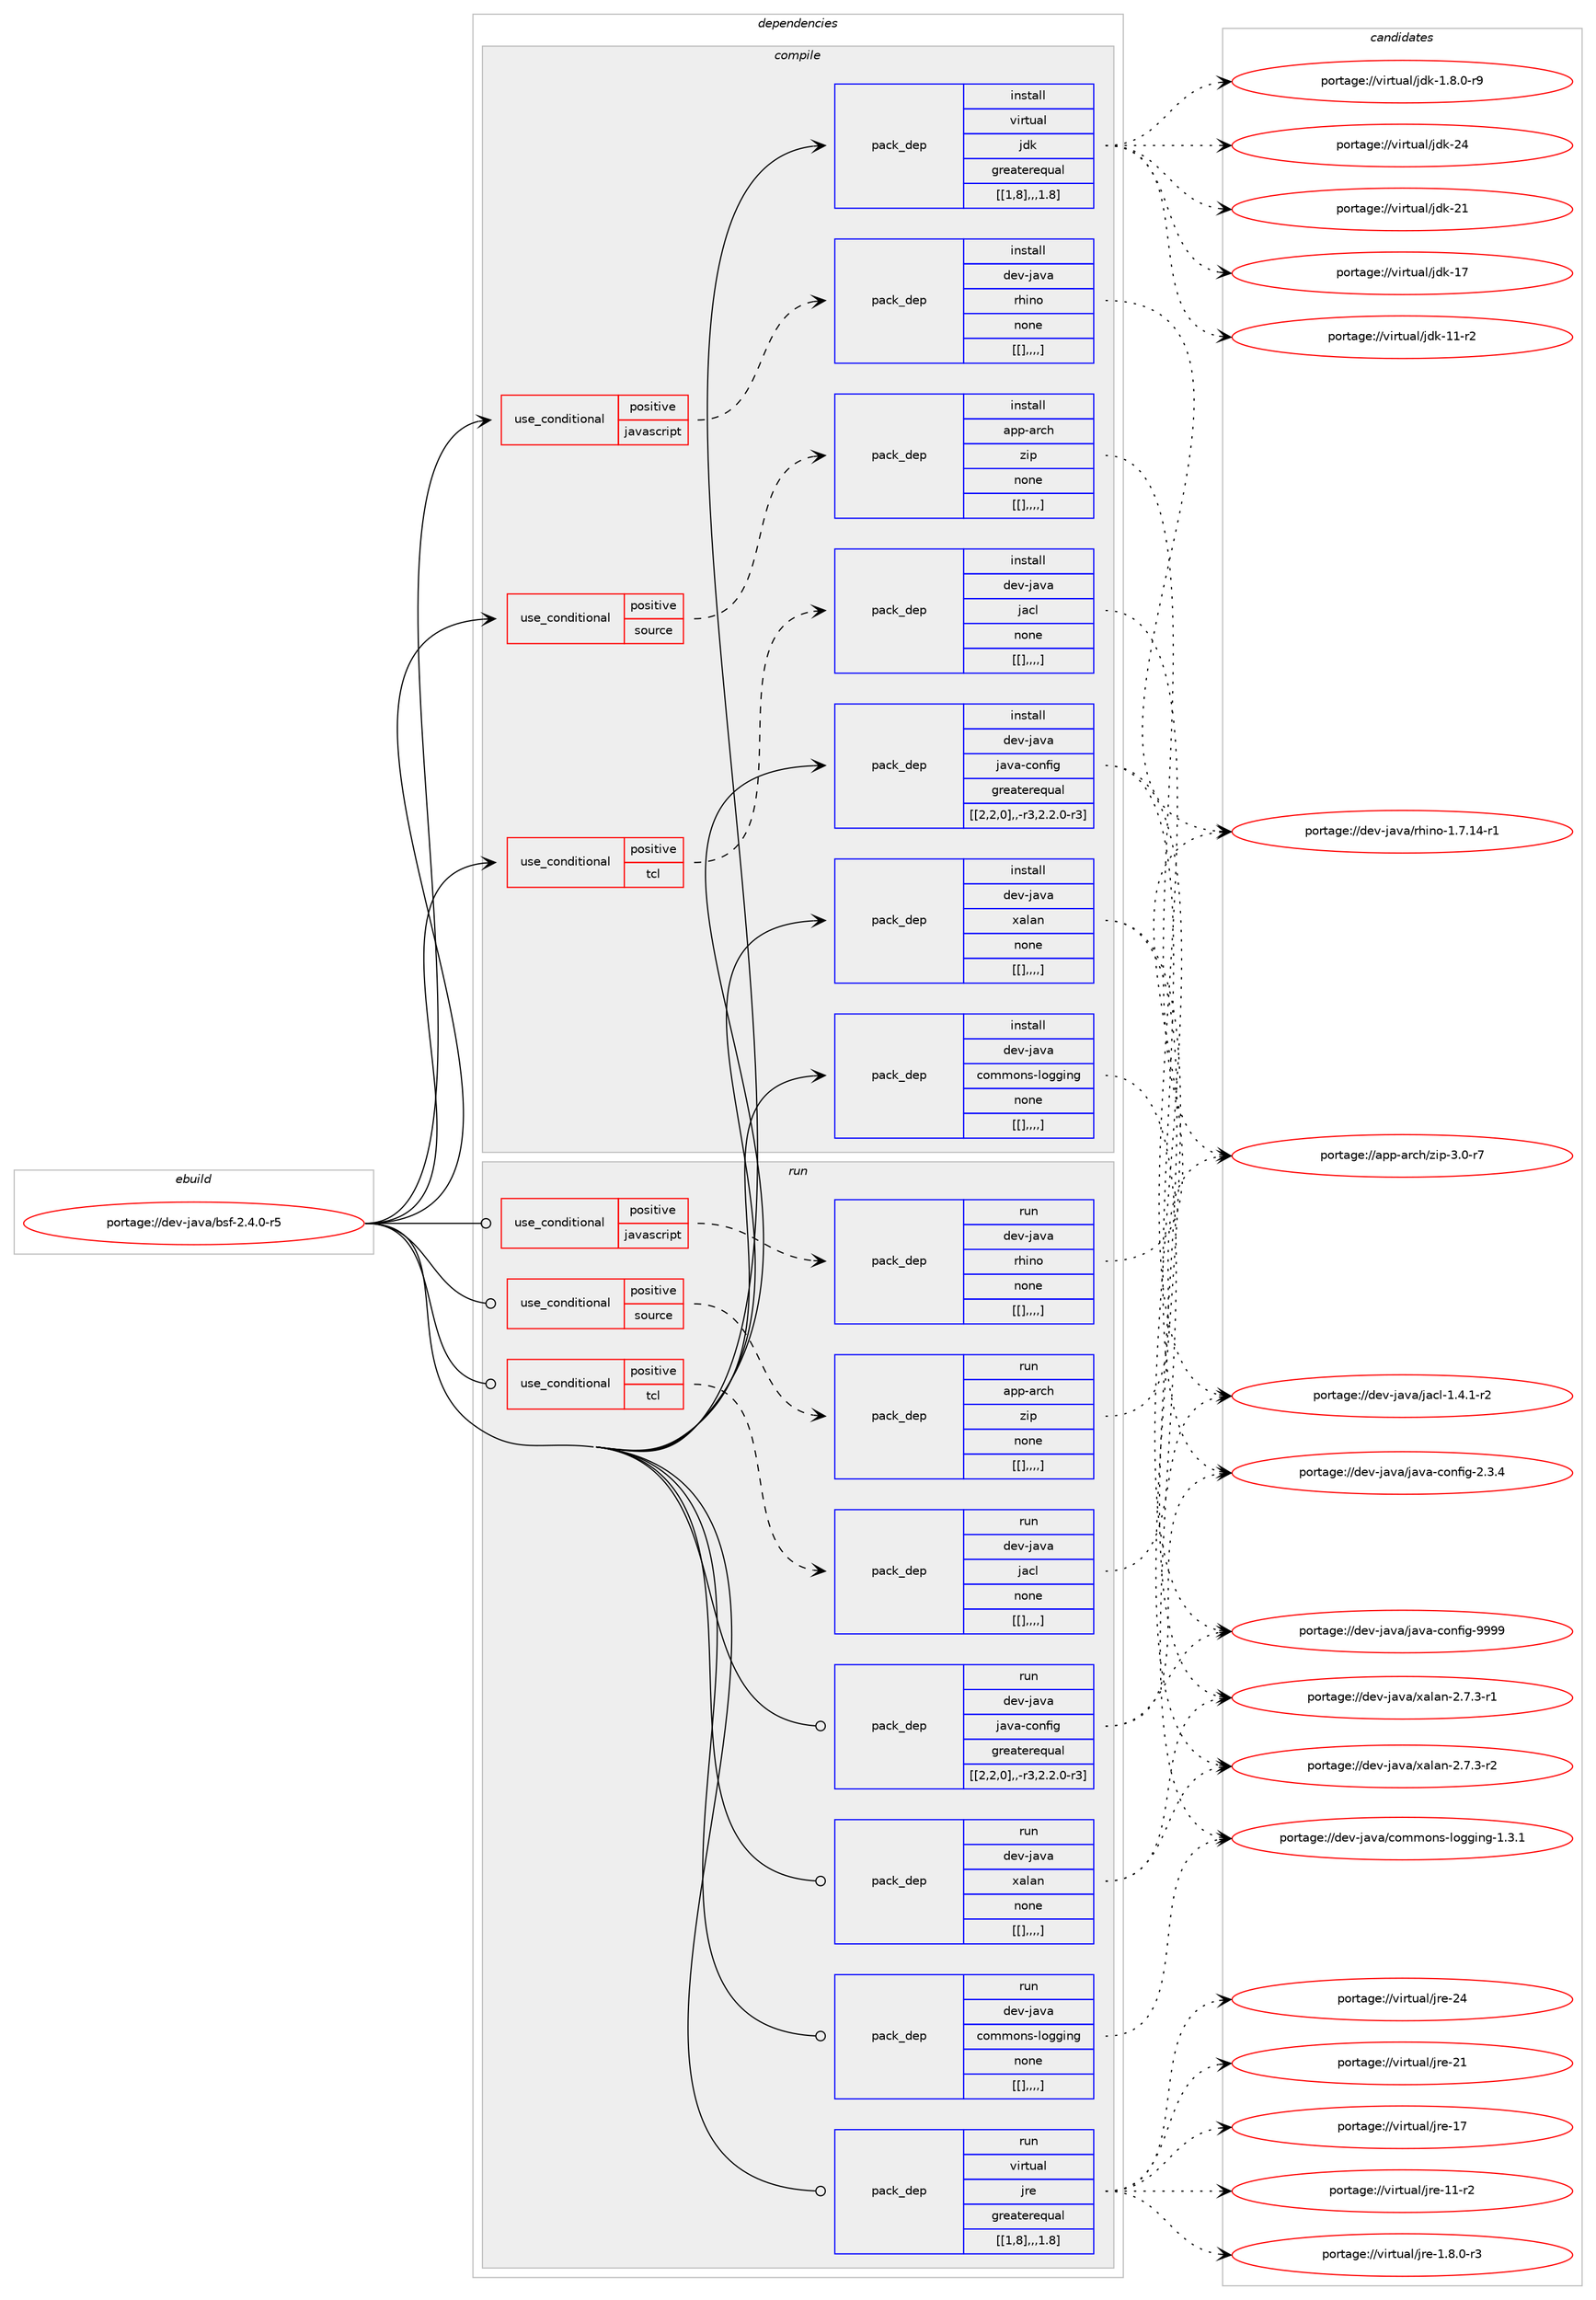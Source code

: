 digraph prolog {

# *************
# Graph options
# *************

newrank=true;
concentrate=true;
compound=true;
graph [rankdir=LR,fontname=Helvetica,fontsize=10,ranksep=1.5];#, ranksep=2.5, nodesep=0.2];
edge  [arrowhead=vee];
node  [fontname=Helvetica,fontsize=10];

# **********
# The ebuild
# **********

subgraph cluster_leftcol {
color=gray;
label=<<i>ebuild</i>>;
id [label="portage://dev-java/bsf-2.4.0-r5", color=red, width=4, href="../dev-java/bsf-2.4.0-r5.svg"];
}

# ****************
# The dependencies
# ****************

subgraph cluster_midcol {
color=gray;
label=<<i>dependencies</i>>;
subgraph cluster_compile {
fillcolor="#eeeeee";
style=filled;
label=<<i>compile</i>>;
subgraph cond21912 {
dependency93459 [label=<<TABLE BORDER="0" CELLBORDER="1" CELLSPACING="0" CELLPADDING="4"><TR><TD ROWSPAN="3" CELLPADDING="10">use_conditional</TD></TR><TR><TD>positive</TD></TR><TR><TD>javascript</TD></TR></TABLE>>, shape=none, color=red];
subgraph pack70497 {
dependency93460 [label=<<TABLE BORDER="0" CELLBORDER="1" CELLSPACING="0" CELLPADDING="4" WIDTH="220"><TR><TD ROWSPAN="6" CELLPADDING="30">pack_dep</TD></TR><TR><TD WIDTH="110">install</TD></TR><TR><TD>dev-java</TD></TR><TR><TD>rhino</TD></TR><TR><TD>none</TD></TR><TR><TD>[[],,,,]</TD></TR></TABLE>>, shape=none, color=blue];
}
dependency93459:e -> dependency93460:w [weight=20,style="dashed",arrowhead="vee"];
}
id:e -> dependency93459:w [weight=20,style="solid",arrowhead="vee"];
subgraph cond21913 {
dependency93461 [label=<<TABLE BORDER="0" CELLBORDER="1" CELLSPACING="0" CELLPADDING="4"><TR><TD ROWSPAN="3" CELLPADDING="10">use_conditional</TD></TR><TR><TD>positive</TD></TR><TR><TD>source</TD></TR></TABLE>>, shape=none, color=red];
subgraph pack70498 {
dependency93462 [label=<<TABLE BORDER="0" CELLBORDER="1" CELLSPACING="0" CELLPADDING="4" WIDTH="220"><TR><TD ROWSPAN="6" CELLPADDING="30">pack_dep</TD></TR><TR><TD WIDTH="110">install</TD></TR><TR><TD>app-arch</TD></TR><TR><TD>zip</TD></TR><TR><TD>none</TD></TR><TR><TD>[[],,,,]</TD></TR></TABLE>>, shape=none, color=blue];
}
dependency93461:e -> dependency93462:w [weight=20,style="dashed",arrowhead="vee"];
}
id:e -> dependency93461:w [weight=20,style="solid",arrowhead="vee"];
subgraph cond21914 {
dependency93463 [label=<<TABLE BORDER="0" CELLBORDER="1" CELLSPACING="0" CELLPADDING="4"><TR><TD ROWSPAN="3" CELLPADDING="10">use_conditional</TD></TR><TR><TD>positive</TD></TR><TR><TD>tcl</TD></TR></TABLE>>, shape=none, color=red];
subgraph pack70499 {
dependency93464 [label=<<TABLE BORDER="0" CELLBORDER="1" CELLSPACING="0" CELLPADDING="4" WIDTH="220"><TR><TD ROWSPAN="6" CELLPADDING="30">pack_dep</TD></TR><TR><TD WIDTH="110">install</TD></TR><TR><TD>dev-java</TD></TR><TR><TD>jacl</TD></TR><TR><TD>none</TD></TR><TR><TD>[[],,,,]</TD></TR></TABLE>>, shape=none, color=blue];
}
dependency93463:e -> dependency93464:w [weight=20,style="dashed",arrowhead="vee"];
}
id:e -> dependency93463:w [weight=20,style="solid",arrowhead="vee"];
subgraph pack70500 {
dependency93465 [label=<<TABLE BORDER="0" CELLBORDER="1" CELLSPACING="0" CELLPADDING="4" WIDTH="220"><TR><TD ROWSPAN="6" CELLPADDING="30">pack_dep</TD></TR><TR><TD WIDTH="110">install</TD></TR><TR><TD>dev-java</TD></TR><TR><TD>commons-logging</TD></TR><TR><TD>none</TD></TR><TR><TD>[[],,,,]</TD></TR></TABLE>>, shape=none, color=blue];
}
id:e -> dependency93465:w [weight=20,style="solid",arrowhead="vee"];
subgraph pack70501 {
dependency93466 [label=<<TABLE BORDER="0" CELLBORDER="1" CELLSPACING="0" CELLPADDING="4" WIDTH="220"><TR><TD ROWSPAN="6" CELLPADDING="30">pack_dep</TD></TR><TR><TD WIDTH="110">install</TD></TR><TR><TD>dev-java</TD></TR><TR><TD>java-config</TD></TR><TR><TD>greaterequal</TD></TR><TR><TD>[[2,2,0],,-r3,2.2.0-r3]</TD></TR></TABLE>>, shape=none, color=blue];
}
id:e -> dependency93466:w [weight=20,style="solid",arrowhead="vee"];
subgraph pack70502 {
dependency93467 [label=<<TABLE BORDER="0" CELLBORDER="1" CELLSPACING="0" CELLPADDING="4" WIDTH="220"><TR><TD ROWSPAN="6" CELLPADDING="30">pack_dep</TD></TR><TR><TD WIDTH="110">install</TD></TR><TR><TD>dev-java</TD></TR><TR><TD>xalan</TD></TR><TR><TD>none</TD></TR><TR><TD>[[],,,,]</TD></TR></TABLE>>, shape=none, color=blue];
}
id:e -> dependency93467:w [weight=20,style="solid",arrowhead="vee"];
subgraph pack70503 {
dependency93468 [label=<<TABLE BORDER="0" CELLBORDER="1" CELLSPACING="0" CELLPADDING="4" WIDTH="220"><TR><TD ROWSPAN="6" CELLPADDING="30">pack_dep</TD></TR><TR><TD WIDTH="110">install</TD></TR><TR><TD>virtual</TD></TR><TR><TD>jdk</TD></TR><TR><TD>greaterequal</TD></TR><TR><TD>[[1,8],,,1.8]</TD></TR></TABLE>>, shape=none, color=blue];
}
id:e -> dependency93468:w [weight=20,style="solid",arrowhead="vee"];
}
subgraph cluster_compileandrun {
fillcolor="#eeeeee";
style=filled;
label=<<i>compile and run</i>>;
}
subgraph cluster_run {
fillcolor="#eeeeee";
style=filled;
label=<<i>run</i>>;
subgraph cond21915 {
dependency93469 [label=<<TABLE BORDER="0" CELLBORDER="1" CELLSPACING="0" CELLPADDING="4"><TR><TD ROWSPAN="3" CELLPADDING="10">use_conditional</TD></TR><TR><TD>positive</TD></TR><TR><TD>javascript</TD></TR></TABLE>>, shape=none, color=red];
subgraph pack70504 {
dependency93470 [label=<<TABLE BORDER="0" CELLBORDER="1" CELLSPACING="0" CELLPADDING="4" WIDTH="220"><TR><TD ROWSPAN="6" CELLPADDING="30">pack_dep</TD></TR><TR><TD WIDTH="110">run</TD></TR><TR><TD>dev-java</TD></TR><TR><TD>rhino</TD></TR><TR><TD>none</TD></TR><TR><TD>[[],,,,]</TD></TR></TABLE>>, shape=none, color=blue];
}
dependency93469:e -> dependency93470:w [weight=20,style="dashed",arrowhead="vee"];
}
id:e -> dependency93469:w [weight=20,style="solid",arrowhead="odot"];
subgraph cond21916 {
dependency93471 [label=<<TABLE BORDER="0" CELLBORDER="1" CELLSPACING="0" CELLPADDING="4"><TR><TD ROWSPAN="3" CELLPADDING="10">use_conditional</TD></TR><TR><TD>positive</TD></TR><TR><TD>source</TD></TR></TABLE>>, shape=none, color=red];
subgraph pack70505 {
dependency93472 [label=<<TABLE BORDER="0" CELLBORDER="1" CELLSPACING="0" CELLPADDING="4" WIDTH="220"><TR><TD ROWSPAN="6" CELLPADDING="30">pack_dep</TD></TR><TR><TD WIDTH="110">run</TD></TR><TR><TD>app-arch</TD></TR><TR><TD>zip</TD></TR><TR><TD>none</TD></TR><TR><TD>[[],,,,]</TD></TR></TABLE>>, shape=none, color=blue];
}
dependency93471:e -> dependency93472:w [weight=20,style="dashed",arrowhead="vee"];
}
id:e -> dependency93471:w [weight=20,style="solid",arrowhead="odot"];
subgraph cond21917 {
dependency93473 [label=<<TABLE BORDER="0" CELLBORDER="1" CELLSPACING="0" CELLPADDING="4"><TR><TD ROWSPAN="3" CELLPADDING="10">use_conditional</TD></TR><TR><TD>positive</TD></TR><TR><TD>tcl</TD></TR></TABLE>>, shape=none, color=red];
subgraph pack70506 {
dependency93474 [label=<<TABLE BORDER="0" CELLBORDER="1" CELLSPACING="0" CELLPADDING="4" WIDTH="220"><TR><TD ROWSPAN="6" CELLPADDING="30">pack_dep</TD></TR><TR><TD WIDTH="110">run</TD></TR><TR><TD>dev-java</TD></TR><TR><TD>jacl</TD></TR><TR><TD>none</TD></TR><TR><TD>[[],,,,]</TD></TR></TABLE>>, shape=none, color=blue];
}
dependency93473:e -> dependency93474:w [weight=20,style="dashed",arrowhead="vee"];
}
id:e -> dependency93473:w [weight=20,style="solid",arrowhead="odot"];
subgraph pack70507 {
dependency93475 [label=<<TABLE BORDER="0" CELLBORDER="1" CELLSPACING="0" CELLPADDING="4" WIDTH="220"><TR><TD ROWSPAN="6" CELLPADDING="30">pack_dep</TD></TR><TR><TD WIDTH="110">run</TD></TR><TR><TD>dev-java</TD></TR><TR><TD>commons-logging</TD></TR><TR><TD>none</TD></TR><TR><TD>[[],,,,]</TD></TR></TABLE>>, shape=none, color=blue];
}
id:e -> dependency93475:w [weight=20,style="solid",arrowhead="odot"];
subgraph pack70508 {
dependency93476 [label=<<TABLE BORDER="0" CELLBORDER="1" CELLSPACING="0" CELLPADDING="4" WIDTH="220"><TR><TD ROWSPAN="6" CELLPADDING="30">pack_dep</TD></TR><TR><TD WIDTH="110">run</TD></TR><TR><TD>dev-java</TD></TR><TR><TD>java-config</TD></TR><TR><TD>greaterequal</TD></TR><TR><TD>[[2,2,0],,-r3,2.2.0-r3]</TD></TR></TABLE>>, shape=none, color=blue];
}
id:e -> dependency93476:w [weight=20,style="solid",arrowhead="odot"];
subgraph pack70509 {
dependency93477 [label=<<TABLE BORDER="0" CELLBORDER="1" CELLSPACING="0" CELLPADDING="4" WIDTH="220"><TR><TD ROWSPAN="6" CELLPADDING="30">pack_dep</TD></TR><TR><TD WIDTH="110">run</TD></TR><TR><TD>dev-java</TD></TR><TR><TD>xalan</TD></TR><TR><TD>none</TD></TR><TR><TD>[[],,,,]</TD></TR></TABLE>>, shape=none, color=blue];
}
id:e -> dependency93477:w [weight=20,style="solid",arrowhead="odot"];
subgraph pack70510 {
dependency93478 [label=<<TABLE BORDER="0" CELLBORDER="1" CELLSPACING="0" CELLPADDING="4" WIDTH="220"><TR><TD ROWSPAN="6" CELLPADDING="30">pack_dep</TD></TR><TR><TD WIDTH="110">run</TD></TR><TR><TD>virtual</TD></TR><TR><TD>jre</TD></TR><TR><TD>greaterequal</TD></TR><TR><TD>[[1,8],,,1.8]</TD></TR></TABLE>>, shape=none, color=blue];
}
id:e -> dependency93478:w [weight=20,style="solid",arrowhead="odot"];
}
}

# **************
# The candidates
# **************

subgraph cluster_choices {
rank=same;
color=gray;
label=<<i>candidates</i>>;

subgraph choice70497 {
color=black;
nodesep=1;
choice10010111845106971189747114104105110111454946554649524511449 [label="portage://dev-java/rhino-1.7.14-r1", color=red, width=4,href="../dev-java/rhino-1.7.14-r1.svg"];
dependency93460:e -> choice10010111845106971189747114104105110111454946554649524511449:w [style=dotted,weight="100"];
}
subgraph choice70498 {
color=black;
nodesep=1;
choice9711211245971149910447122105112455146484511455 [label="portage://app-arch/zip-3.0-r7", color=red, width=4,href="../app-arch/zip-3.0-r7.svg"];
dependency93462:e -> choice9711211245971149910447122105112455146484511455:w [style=dotted,weight="100"];
}
subgraph choice70499 {
color=black;
nodesep=1;
choice1001011184510697118974710697991084549465246494511450 [label="portage://dev-java/jacl-1.4.1-r2", color=red, width=4,href="../dev-java/jacl-1.4.1-r2.svg"];
dependency93464:e -> choice1001011184510697118974710697991084549465246494511450:w [style=dotted,weight="100"];
}
subgraph choice70500 {
color=black;
nodesep=1;
choice100101118451069711897479911110910911111011545108111103103105110103454946514649 [label="portage://dev-java/commons-logging-1.3.1", color=red, width=4,href="../dev-java/commons-logging-1.3.1.svg"];
dependency93465:e -> choice100101118451069711897479911110910911111011545108111103103105110103454946514649:w [style=dotted,weight="100"];
}
subgraph choice70501 {
color=black;
nodesep=1;
choice10010111845106971189747106971189745991111101021051034557575757 [label="portage://dev-java/java-config-9999", color=red, width=4,href="../dev-java/java-config-9999.svg"];
choice1001011184510697118974710697118974599111110102105103455046514652 [label="portage://dev-java/java-config-2.3.4", color=red, width=4,href="../dev-java/java-config-2.3.4.svg"];
dependency93466:e -> choice10010111845106971189747106971189745991111101021051034557575757:w [style=dotted,weight="100"];
dependency93466:e -> choice1001011184510697118974710697118974599111110102105103455046514652:w [style=dotted,weight="100"];
}
subgraph choice70502 {
color=black;
nodesep=1;
choice1001011184510697118974712097108971104550465546514511450 [label="portage://dev-java/xalan-2.7.3-r2", color=red, width=4,href="../dev-java/xalan-2.7.3-r2.svg"];
choice1001011184510697118974712097108971104550465546514511449 [label="portage://dev-java/xalan-2.7.3-r1", color=red, width=4,href="../dev-java/xalan-2.7.3-r1.svg"];
dependency93467:e -> choice1001011184510697118974712097108971104550465546514511450:w [style=dotted,weight="100"];
dependency93467:e -> choice1001011184510697118974712097108971104550465546514511449:w [style=dotted,weight="100"];
}
subgraph choice70503 {
color=black;
nodesep=1;
choice1181051141161179710847106100107455052 [label="portage://virtual/jdk-24", color=red, width=4,href="../virtual/jdk-24.svg"];
choice1181051141161179710847106100107455049 [label="portage://virtual/jdk-21", color=red, width=4,href="../virtual/jdk-21.svg"];
choice1181051141161179710847106100107454955 [label="portage://virtual/jdk-17", color=red, width=4,href="../virtual/jdk-17.svg"];
choice11810511411611797108471061001074549494511450 [label="portage://virtual/jdk-11-r2", color=red, width=4,href="../virtual/jdk-11-r2.svg"];
choice11810511411611797108471061001074549465646484511457 [label="portage://virtual/jdk-1.8.0-r9", color=red, width=4,href="../virtual/jdk-1.8.0-r9.svg"];
dependency93468:e -> choice1181051141161179710847106100107455052:w [style=dotted,weight="100"];
dependency93468:e -> choice1181051141161179710847106100107455049:w [style=dotted,weight="100"];
dependency93468:e -> choice1181051141161179710847106100107454955:w [style=dotted,weight="100"];
dependency93468:e -> choice11810511411611797108471061001074549494511450:w [style=dotted,weight="100"];
dependency93468:e -> choice11810511411611797108471061001074549465646484511457:w [style=dotted,weight="100"];
}
subgraph choice70504 {
color=black;
nodesep=1;
choice10010111845106971189747114104105110111454946554649524511449 [label="portage://dev-java/rhino-1.7.14-r1", color=red, width=4,href="../dev-java/rhino-1.7.14-r1.svg"];
dependency93470:e -> choice10010111845106971189747114104105110111454946554649524511449:w [style=dotted,weight="100"];
}
subgraph choice70505 {
color=black;
nodesep=1;
choice9711211245971149910447122105112455146484511455 [label="portage://app-arch/zip-3.0-r7", color=red, width=4,href="../app-arch/zip-3.0-r7.svg"];
dependency93472:e -> choice9711211245971149910447122105112455146484511455:w [style=dotted,weight="100"];
}
subgraph choice70506 {
color=black;
nodesep=1;
choice1001011184510697118974710697991084549465246494511450 [label="portage://dev-java/jacl-1.4.1-r2", color=red, width=4,href="../dev-java/jacl-1.4.1-r2.svg"];
dependency93474:e -> choice1001011184510697118974710697991084549465246494511450:w [style=dotted,weight="100"];
}
subgraph choice70507 {
color=black;
nodesep=1;
choice100101118451069711897479911110910911111011545108111103103105110103454946514649 [label="portage://dev-java/commons-logging-1.3.1", color=red, width=4,href="../dev-java/commons-logging-1.3.1.svg"];
dependency93475:e -> choice100101118451069711897479911110910911111011545108111103103105110103454946514649:w [style=dotted,weight="100"];
}
subgraph choice70508 {
color=black;
nodesep=1;
choice10010111845106971189747106971189745991111101021051034557575757 [label="portage://dev-java/java-config-9999", color=red, width=4,href="../dev-java/java-config-9999.svg"];
choice1001011184510697118974710697118974599111110102105103455046514652 [label="portage://dev-java/java-config-2.3.4", color=red, width=4,href="../dev-java/java-config-2.3.4.svg"];
dependency93476:e -> choice10010111845106971189747106971189745991111101021051034557575757:w [style=dotted,weight="100"];
dependency93476:e -> choice1001011184510697118974710697118974599111110102105103455046514652:w [style=dotted,weight="100"];
}
subgraph choice70509 {
color=black;
nodesep=1;
choice1001011184510697118974712097108971104550465546514511450 [label="portage://dev-java/xalan-2.7.3-r2", color=red, width=4,href="../dev-java/xalan-2.7.3-r2.svg"];
choice1001011184510697118974712097108971104550465546514511449 [label="portage://dev-java/xalan-2.7.3-r1", color=red, width=4,href="../dev-java/xalan-2.7.3-r1.svg"];
dependency93477:e -> choice1001011184510697118974712097108971104550465546514511450:w [style=dotted,weight="100"];
dependency93477:e -> choice1001011184510697118974712097108971104550465546514511449:w [style=dotted,weight="100"];
}
subgraph choice70510 {
color=black;
nodesep=1;
choice1181051141161179710847106114101455052 [label="portage://virtual/jre-24", color=red, width=4,href="../virtual/jre-24.svg"];
choice1181051141161179710847106114101455049 [label="portage://virtual/jre-21", color=red, width=4,href="../virtual/jre-21.svg"];
choice1181051141161179710847106114101454955 [label="portage://virtual/jre-17", color=red, width=4,href="../virtual/jre-17.svg"];
choice11810511411611797108471061141014549494511450 [label="portage://virtual/jre-11-r2", color=red, width=4,href="../virtual/jre-11-r2.svg"];
choice11810511411611797108471061141014549465646484511451 [label="portage://virtual/jre-1.8.0-r3", color=red, width=4,href="../virtual/jre-1.8.0-r3.svg"];
dependency93478:e -> choice1181051141161179710847106114101455052:w [style=dotted,weight="100"];
dependency93478:e -> choice1181051141161179710847106114101455049:w [style=dotted,weight="100"];
dependency93478:e -> choice1181051141161179710847106114101454955:w [style=dotted,weight="100"];
dependency93478:e -> choice11810511411611797108471061141014549494511450:w [style=dotted,weight="100"];
dependency93478:e -> choice11810511411611797108471061141014549465646484511451:w [style=dotted,weight="100"];
}
}

}
